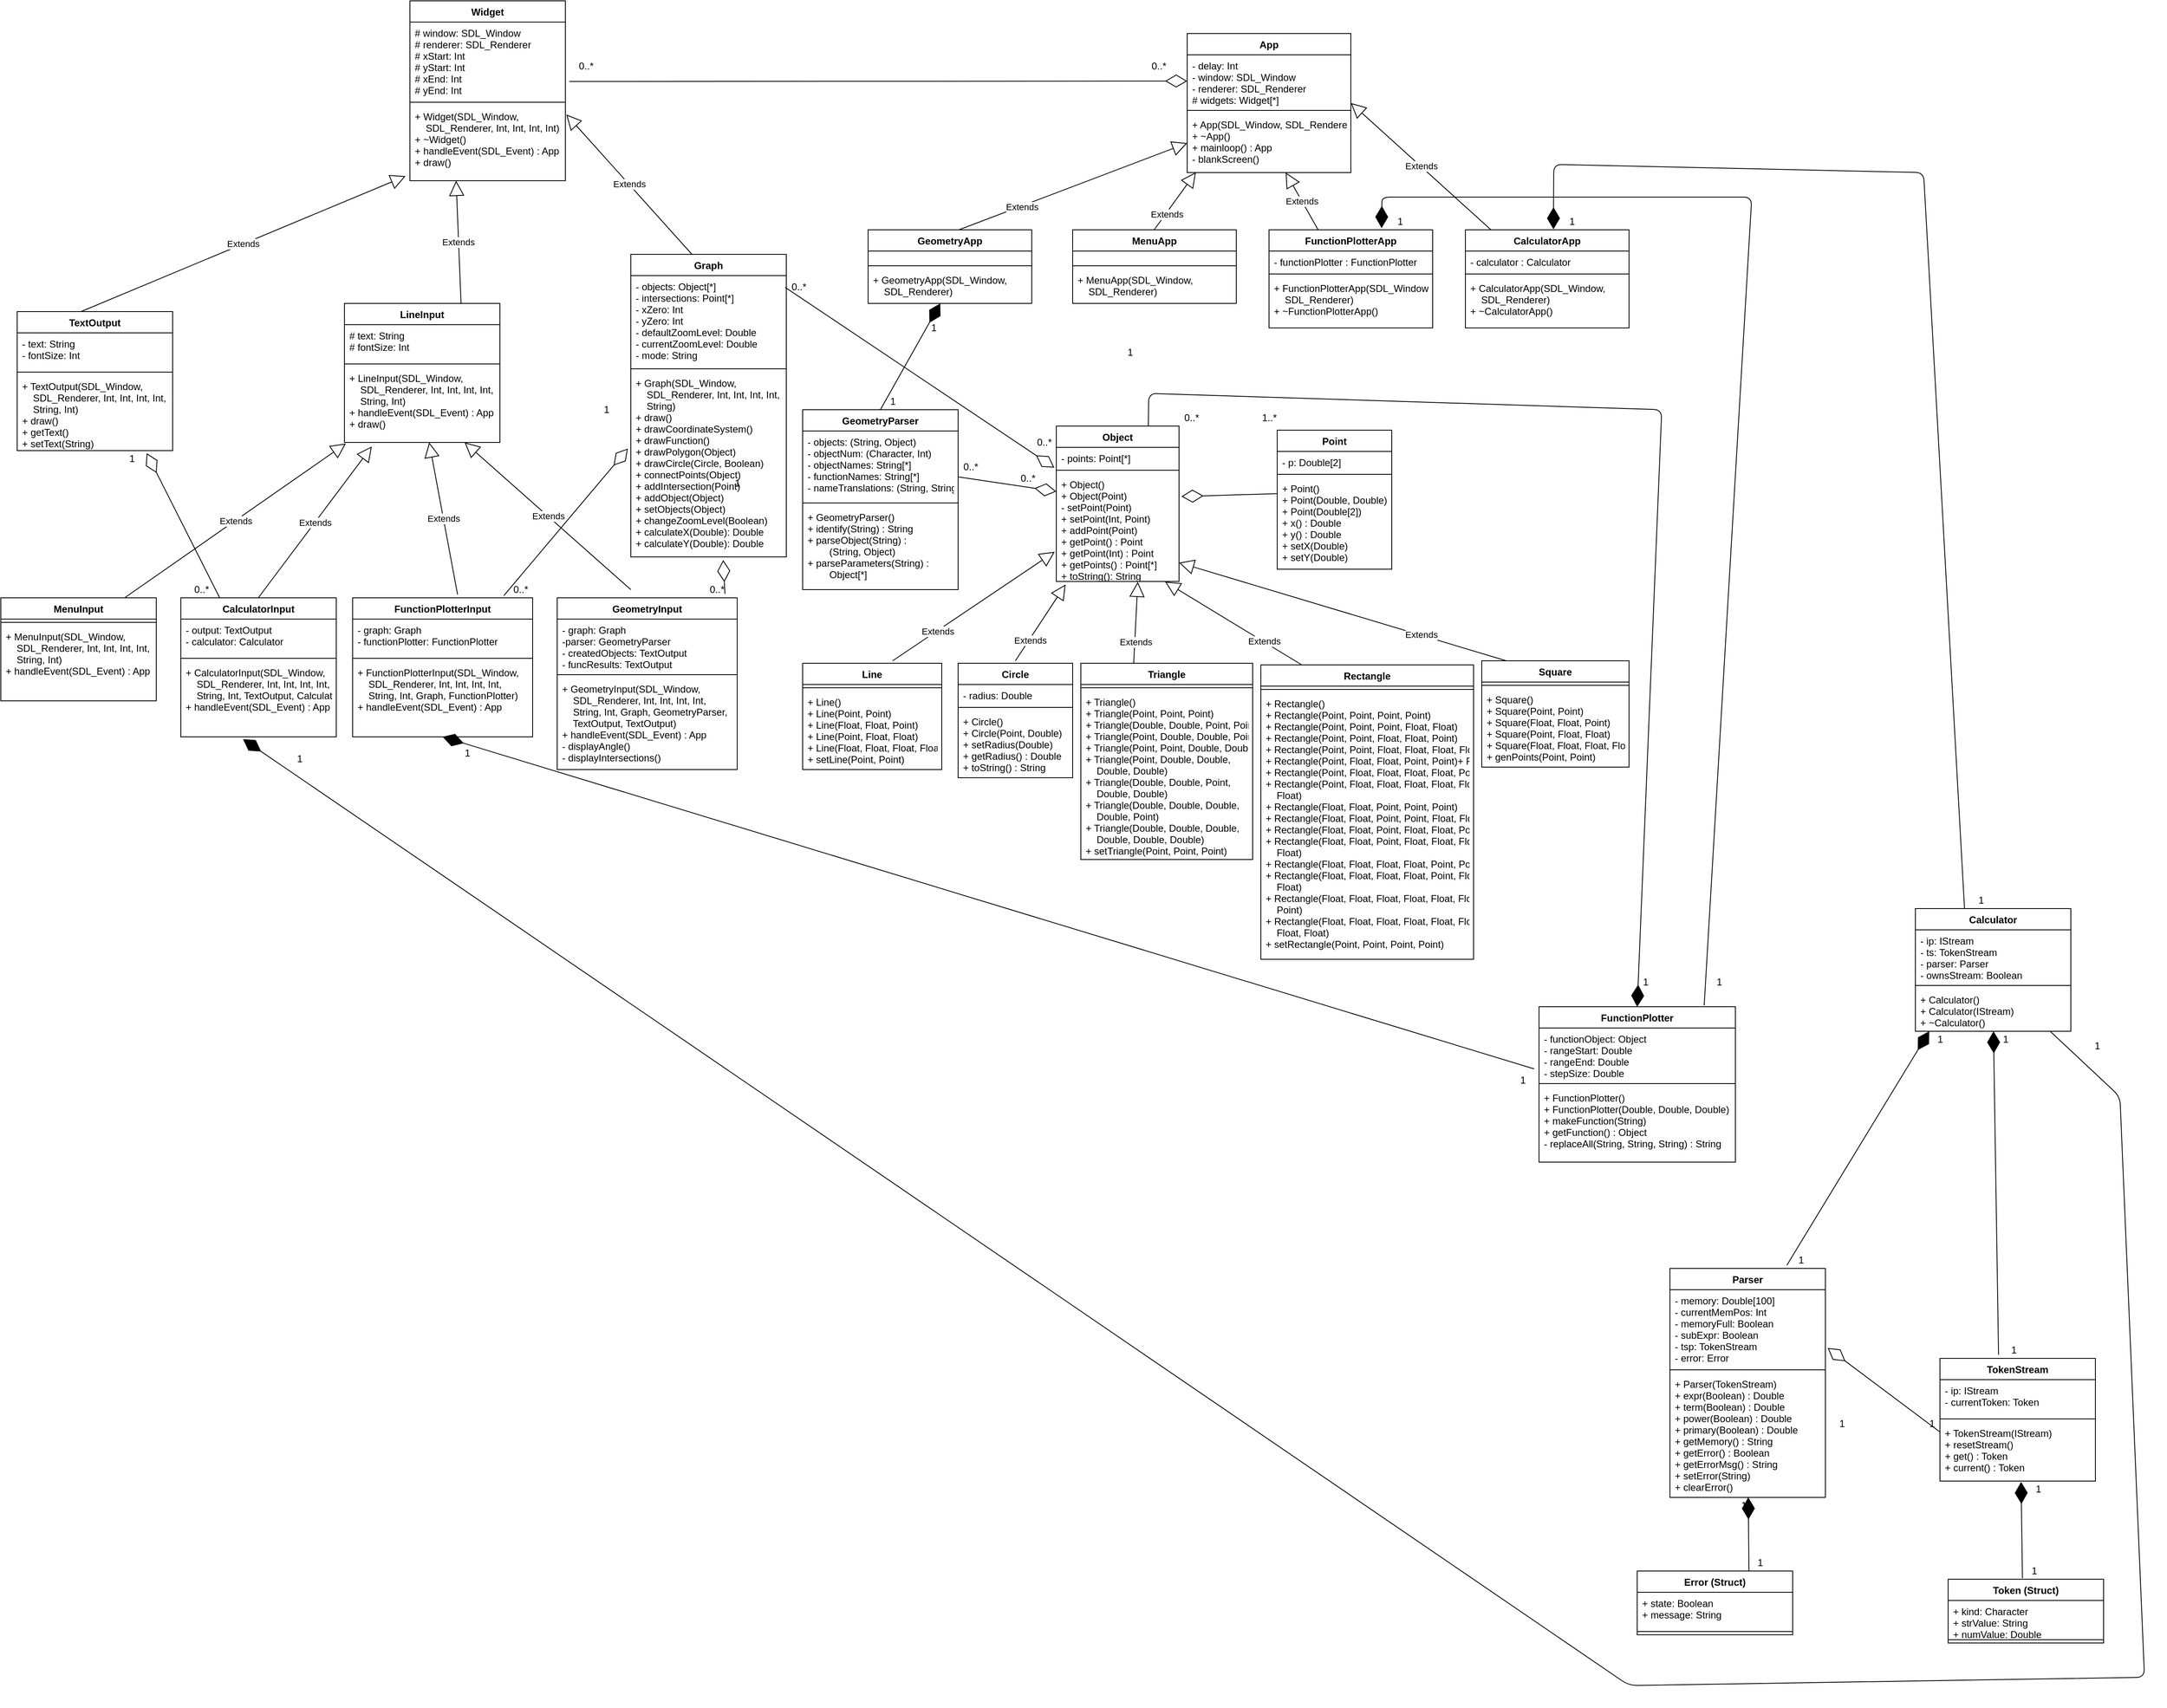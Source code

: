 <mxfile version="13.1.11" type="device"><diagram id="cjgHMGk5F5X0ypW35h3B" name="Page-1"><mxGraphModel dx="981" dy="559" grid="1" gridSize="10" guides="1" tooltips="1" connect="1" arrows="1" fold="1" page="1" pageScale="1" pageWidth="3300" pageHeight="4681" math="0" shadow="0"><root><mxCell id="0"/><mxCell id="1" parent="0"/><mxCell id="LS3rBal5gwGsLzkOTD5N-66" value="Extends" style="endArrow=block;endSize=16;endFill=0;html=1;" parent="1" target="LS3rBal5gwGsLzkOTD5N-12" edge="1"><mxGeometry width="160" relative="1" as="geometry"><mxPoint x="1260" y="1330" as="sourcePoint"/><mxPoint x="1260" y="1150" as="targetPoint"/></mxGeometry></mxCell><mxCell id="LS3rBal5gwGsLzkOTD5N-67" value="Extends" style="endArrow=block;endSize=16;endFill=0;html=1;exitX=0.583;exitY=-0.023;exitDx=0;exitDy=0;exitPerimeter=0;" parent="1" source="LS3rBal5gwGsLzkOTD5N-13" target="LS3rBal5gwGsLzkOTD5N-12" edge="1"><mxGeometry width="160" relative="1" as="geometry"><mxPoint x="1150" y="1330" as="sourcePoint"/><mxPoint x="990" y="1160" as="targetPoint"/></mxGeometry></mxCell><mxCell id="LS3rBal5gwGsLzkOTD5N-68" value="Extends" style="endArrow=block;endSize=16;endFill=0;html=1;exitX=0.583;exitY=-0.023;exitDx=0;exitDy=0;exitPerimeter=0;entryX=0.176;entryY=1.054;entryDx=0;entryDy=0;entryPerimeter=0;" parent="1" target="LS3rBal5gwGsLzkOTD5N-12" edge="1"><mxGeometry width="160" relative="1" as="geometry"><mxPoint x="804.69" y="1340.0" as="sourcePoint"/><mxPoint x="770.004" y="1153.91" as="targetPoint"/></mxGeometry></mxCell><mxCell id="LS3rBal5gwGsLzkOTD5N-69" value="Extends" style="endArrow=block;endSize=16;endFill=0;html=1;exitX=0.583;exitY=-0.023;exitDx=0;exitDy=0;exitPerimeter=0;entryX=0.009;entryY=1.015;entryDx=0;entryDy=0;entryPerimeter=0;" parent="1" target="LS3rBal5gwGsLzkOTD5N-12" edge="1"><mxGeometry width="160" relative="1" as="geometry"><mxPoint x="641.25" y="1340.0" as="sourcePoint"/><mxPoint x="780" y="1154.968" as="targetPoint"/></mxGeometry></mxCell><mxCell id="LS3rBal5gwGsLzkOTD5N-70" value="Extends" style="endArrow=block;endSize=16;endFill=0;html=1;exitX=0.583;exitY=-0.023;exitDx=0;exitDy=0;exitPerimeter=0;entryX=1.006;entryY=0.12;entryDx=0;entryDy=0;entryPerimeter=0;" parent="1" target="LS3rBal5gwGsLzkOTD5N-25" edge="1"><mxGeometry width="160" relative="1" as="geometry"><mxPoint x="1334.69" y="920.0" as="sourcePoint"/><mxPoint x="1300.004" y="733.91" as="targetPoint"/></mxGeometry></mxCell><mxCell id="LS3rBal5gwGsLzkOTD5N-71" value="Extends" style="endArrow=block;endSize=16;endFill=0;html=1;exitX=0.75;exitY=0;exitDx=0;exitDy=0;entryX=1.006;entryY=0.12;entryDx=0;entryDy=0;entryPerimeter=0;" parent="1" source="LS3rBal5gwGsLzkOTD5N-9" edge="1"><mxGeometry width="160" relative="1" as="geometry"><mxPoint x="1200.0" y="1000.96" as="sourcePoint"/><mxPoint x="1046.45" y="830" as="targetPoint"/></mxGeometry></mxCell><mxCell id="LS3rBal5gwGsLzkOTD5N-72" value="Extends" style="endArrow=block;endSize=16;endFill=0;html=1;exitX=0.75;exitY=0;exitDx=0;exitDy=0;entryX=-0.028;entryY=0.939;entryDx=0;entryDy=0;entryPerimeter=0;" parent="1" target="LS3rBal5gwGsLzkOTD5N-25" edge="1"><mxGeometry width="160" relative="1" as="geometry"><mxPoint x="588.02" y="990" as="sourcePoint"/><mxPoint x="581.97" y="840" as="targetPoint"/></mxGeometry></mxCell><mxCell id="LS3rBal5gwGsLzkOTD5N-73" value="Extends" style="endArrow=block;endSize=16;endFill=0;html=1;exitX=0.583;exitY=-0.023;exitDx=0;exitDy=0;exitPerimeter=0;entryX=1;entryY=0.5;entryDx=0;entryDy=0;" parent="1" target="LS3rBal5gwGsLzkOTD5N-34" edge="1"><mxGeometry width="160" relative="1" as="geometry"><mxPoint x="2311.25" y="890.0" as="sourcePoint"/><mxPoint x="2450" y="704.968" as="targetPoint"/></mxGeometry></mxCell><mxCell id="LS3rBal5gwGsLzkOTD5N-74" value="Extends" style="endArrow=block;endSize=16;endFill=0;html=1;" parent="1" target="LS3rBal5gwGsLzkOTD5N-37" edge="1"><mxGeometry width="160" relative="1" as="geometry"><mxPoint x="2100" y="890" as="sourcePoint"/><mxPoint x="2070" y="760" as="targetPoint"/></mxGeometry></mxCell><mxCell id="LS3rBal5gwGsLzkOTD5N-75" value="Extends" style="endArrow=block;endSize=16;endFill=0;html=1;entryX=0.053;entryY=0.995;entryDx=0;entryDy=0;entryPerimeter=0;" parent="1" target="LS3rBal5gwGsLzkOTD5N-37" edge="1"><mxGeometry x="-0.445" y="-1" width="160" relative="1" as="geometry"><mxPoint x="1899.62" y="890" as="sourcePoint"/><mxPoint x="1859.997" y="820" as="targetPoint"/><mxPoint as="offset"/></mxGeometry></mxCell><mxCell id="LS3rBal5gwGsLzkOTD5N-76" value="Extends" style="endArrow=block;endSize=16;endFill=0;html=1;entryX=0;entryY=0.5;entryDx=0;entryDy=0;" parent="1" target="LS3rBal5gwGsLzkOTD5N-37" edge="1"><mxGeometry x="-0.445" y="-1" width="160" relative="1" as="geometry"><mxPoint x="1660" y="890.36" as="sourcePoint"/><mxPoint x="1930" y="780" as="targetPoint"/><mxPoint as="offset"/></mxGeometry></mxCell><mxCell id="LS3rBal5gwGsLzkOTD5N-79" value="&lt;div&gt;0..*&lt;/div&gt;" style="text;html=1;align=center;verticalAlign=middle;resizable=0;points=[];autosize=1;" parent="1" vertex="1"><mxGeometry x="1190" y="680" width="30" height="20" as="geometry"/></mxCell><mxCell id="LS3rBal5gwGsLzkOTD5N-80" value="" style="endArrow=diamondThin;endFill=0;endSize=24;html=1;exitX=1.025;exitY=0.773;exitDx=0;exitDy=0;exitPerimeter=0;" parent="1" source="LS3rBal5gwGsLzkOTD5N-23" target="LS3rBal5gwGsLzkOTD5N-35" edge="1"><mxGeometry width="160" relative="1" as="geometry"><mxPoint x="1430" y="720" as="sourcePoint"/><mxPoint x="1580" y="440" as="targetPoint"/></mxGeometry></mxCell><mxCell id="LS3rBal5gwGsLzkOTD5N-81" value="0..*" style="text;html=1;align=center;verticalAlign=middle;resizable=0;points=[];autosize=1;" parent="1" vertex="1"><mxGeometry x="1890" y="680" width="30" height="20" as="geometry"/></mxCell><mxCell id="LS3rBal5gwGsLzkOTD5N-82" value="" style="endArrow=diamondThin;endFill=0;endSize=24;html=1;exitX=0.84;exitY=-0.016;exitDx=0;exitDy=0;exitPerimeter=0;entryX=-0.019;entryY=0.414;entryDx=0;entryDy=0;entryPerimeter=0;" parent="1" source="LS3rBal5gwGsLzkOTD5N-13" target="LS3rBal5gwGsLzkOTD5N-29" edge="1"><mxGeometry width="160" relative="1" as="geometry"><mxPoint x="860" y="1130" as="sourcePoint"/><mxPoint x="1020" y="1130" as="targetPoint"/></mxGeometry></mxCell><mxCell id="LS3rBal5gwGsLzkOTD5N-83" value="1" style="text;html=1;align=center;verticalAlign=middle;resizable=0;points=[];autosize=1;" parent="1" vertex="1"><mxGeometry x="1220" y="1100" width="20" height="20" as="geometry"/></mxCell><mxCell id="LS3rBal5gwGsLzkOTD5N-84" value="0..*" style="text;html=1;align=center;verticalAlign=middle;resizable=0;points=[];autosize=1;" parent="1" vertex="1"><mxGeometry x="1110" y="1320" width="30" height="20" as="geometry"/></mxCell><mxCell id="LS3rBal5gwGsLzkOTD5N-85" value="" style="endArrow=diamondThin;endFill=0;endSize=24;html=1;exitX=0.932;exitY=-0.023;exitDx=0;exitDy=0;exitPerimeter=0;entryX=0.594;entryY=1.017;entryDx=0;entryDy=0;entryPerimeter=0;" parent="1" source="LS3rBal5gwGsLzkOTD5N-18" target="LS3rBal5gwGsLzkOTD5N-29" edge="1"><mxGeometry width="160" relative="1" as="geometry"><mxPoint x="860" y="1130" as="sourcePoint"/><mxPoint x="1020" y="1130" as="targetPoint"/></mxGeometry></mxCell><mxCell id="LS3rBal5gwGsLzkOTD5N-86" value="1" style="text;html=1;align=center;verticalAlign=middle;resizable=0;points=[];autosize=1;" parent="1" vertex="1"><mxGeometry x="1380" y="1190" width="20" height="20" as="geometry"/></mxCell><mxCell id="LS3rBal5gwGsLzkOTD5N-87" value="0..*" style="text;html=1;align=center;verticalAlign=middle;resizable=0;points=[];autosize=1;" parent="1" vertex="1"><mxGeometry x="1350" y="1320" width="30" height="20" as="geometry"/></mxCell><mxCell id="LS3rBal5gwGsLzkOTD5N-88" value="" style="endArrow=diamondThin;endFill=0;endSize=24;html=1;exitX=0.25;exitY=0;exitDx=0;exitDy=0;entryX=0.833;entryY=1.035;entryDx=0;entryDy=0;entryPerimeter=0;" parent="1" source="LS3rBal5gwGsLzkOTD5N-1" target="LS3rBal5gwGsLzkOTD5N-33" edge="1"><mxGeometry width="160" relative="1" as="geometry"><mxPoint x="860" y="1130" as="sourcePoint"/><mxPoint x="680" y="1180" as="targetPoint"/></mxGeometry></mxCell><mxCell id="LS3rBal5gwGsLzkOTD5N-89" value="1" style="text;html=1;align=center;verticalAlign=middle;resizable=0;points=[];autosize=1;" parent="1" vertex="1"><mxGeometry x="640" y="1160" width="20" height="20" as="geometry"/></mxCell><mxCell id="LS3rBal5gwGsLzkOTD5N-92" value="0..*" style="text;html=1;align=center;verticalAlign=middle;resizable=0;points=[];autosize=1;" parent="1" vertex="1"><mxGeometry x="720" y="1320" width="30" height="20" as="geometry"/></mxCell><mxCell id="LS3rBal5gwGsLzkOTD5N-5" value="MenuInput" style="swimlane;fontStyle=1;align=center;verticalAlign=top;childLayout=stackLayout;horizontal=1;startSize=26;horizontalStack=0;resizeParent=1;resizeParentMax=0;resizeLast=0;collapsible=1;marginBottom=0;" parent="1" vertex="1"><mxGeometry x="490" y="1340" width="190" height="126" as="geometry"/></mxCell><mxCell id="LS3rBal5gwGsLzkOTD5N-7" value="" style="line;strokeWidth=1;fillColor=none;align=left;verticalAlign=middle;spacingTop=-1;spacingLeft=3;spacingRight=3;rotatable=0;labelPosition=right;points=[];portConstraint=eastwest;" parent="LS3rBal5gwGsLzkOTD5N-5" vertex="1"><mxGeometry y="26" width="190" height="8" as="geometry"/></mxCell><mxCell id="LS3rBal5gwGsLzkOTD5N-8" value="+ MenuInput(SDL_Window,&#xA;    SDL_Renderer, Int, Int, Int, Int,&#xA;    String, Int)&#xA;+ handleEvent(SDL_Event) : App &#xA;" style="text;strokeColor=none;fillColor=none;align=left;verticalAlign=top;spacingLeft=4;spacingRight=4;overflow=hidden;rotatable=0;points=[[0,0.5],[1,0.5]];portConstraint=eastwest;" parent="LS3rBal5gwGsLzkOTD5N-5" vertex="1"><mxGeometry y="34" width="190" height="92" as="geometry"/></mxCell><mxCell id="LS3rBal5gwGsLzkOTD5N-1" value="CalculatorInput" style="swimlane;fontStyle=1;align=center;verticalAlign=top;childLayout=stackLayout;horizontal=1;startSize=26;horizontalStack=0;resizeParent=1;resizeParentMax=0;resizeLast=0;collapsible=1;marginBottom=0;" parent="1" vertex="1"><mxGeometry x="710" y="1340" width="190" height="170" as="geometry"/></mxCell><mxCell id="LS3rBal5gwGsLzkOTD5N-2" value="- output: TextOutput&#xA;- calculator: Calculator&#xA;" style="text;strokeColor=none;fillColor=none;align=left;verticalAlign=top;spacingLeft=4;spacingRight=4;overflow=hidden;rotatable=0;points=[[0,0.5],[1,0.5]];portConstraint=eastwest;" parent="LS3rBal5gwGsLzkOTD5N-1" vertex="1"><mxGeometry y="26" width="190" height="44" as="geometry"/></mxCell><mxCell id="LS3rBal5gwGsLzkOTD5N-3" value="" style="line;strokeWidth=1;fillColor=none;align=left;verticalAlign=middle;spacingTop=-1;spacingLeft=3;spacingRight=3;rotatable=0;labelPosition=right;points=[];portConstraint=eastwest;" parent="LS3rBal5gwGsLzkOTD5N-1" vertex="1"><mxGeometry y="70" width="190" height="8" as="geometry"/></mxCell><mxCell id="LS3rBal5gwGsLzkOTD5N-4" value="+ CalculatorInput(SDL_Window,&#xA;    SDL_Renderer, Int, Int, Int, Int,&#xA;    String, Int, TextOutput, Calculator)&#xA;+ handleEvent(SDL_Event) : App &#xA;" style="text;strokeColor=none;fillColor=none;align=left;verticalAlign=top;spacingLeft=4;spacingRight=4;overflow=hidden;rotatable=0;points=[[0,0.5],[1,0.5]];portConstraint=eastwest;" parent="LS3rBal5gwGsLzkOTD5N-1" vertex="1"><mxGeometry y="78" width="190" height="92" as="geometry"/></mxCell><mxCell id="LS3rBal5gwGsLzkOTD5N-13" value="FunctionPlotterInput" style="swimlane;fontStyle=1;align=center;verticalAlign=top;childLayout=stackLayout;horizontal=1;startSize=26;horizontalStack=0;resizeParent=1;resizeParentMax=0;resizeLast=0;collapsible=1;marginBottom=0;" parent="1" vertex="1"><mxGeometry x="920" y="1340" width="220" height="170" as="geometry"/></mxCell><mxCell id="LS3rBal5gwGsLzkOTD5N-14" value="- graph: Graph&#xA;- functionPlotter: FunctionPlotter&#xA;" style="text;strokeColor=none;fillColor=none;align=left;verticalAlign=top;spacingLeft=4;spacingRight=4;overflow=hidden;rotatable=0;points=[[0,0.5],[1,0.5]];portConstraint=eastwest;" parent="LS3rBal5gwGsLzkOTD5N-13" vertex="1"><mxGeometry y="26" width="220" height="44" as="geometry"/></mxCell><mxCell id="LS3rBal5gwGsLzkOTD5N-15" value="" style="line;strokeWidth=1;fillColor=none;align=left;verticalAlign=middle;spacingTop=-1;spacingLeft=3;spacingRight=3;rotatable=0;labelPosition=right;points=[];portConstraint=eastwest;" parent="LS3rBal5gwGsLzkOTD5N-13" vertex="1"><mxGeometry y="70" width="220" height="8" as="geometry"/></mxCell><mxCell id="LS3rBal5gwGsLzkOTD5N-16" value="+ FunctionPlotterInput(SDL_Window,&#xA;    SDL_Renderer, Int, Int, Int, Int,&#xA;    String, Int, Graph, FunctionPlotter)&#xA;+ handleEvent(SDL_Event) : App &#xA;" style="text;strokeColor=none;fillColor=none;align=left;verticalAlign=top;spacingLeft=4;spacingRight=4;overflow=hidden;rotatable=0;points=[[0,0.5],[1,0.5]];portConstraint=eastwest;" parent="LS3rBal5gwGsLzkOTD5N-13" vertex="1"><mxGeometry y="78" width="220" height="92" as="geometry"/></mxCell><mxCell id="LS3rBal5gwGsLzkOTD5N-18" value="GeometryInput" style="swimlane;fontStyle=1;align=center;verticalAlign=top;childLayout=stackLayout;horizontal=1;startSize=26;horizontalStack=0;resizeParent=1;resizeParentMax=0;resizeLast=0;collapsible=1;marginBottom=0;" parent="1" vertex="1"><mxGeometry x="1170" y="1340" width="220" height="210" as="geometry"/></mxCell><mxCell id="LS3rBal5gwGsLzkOTD5N-19" value="- graph: Graph&#xA;-parser: GeometryParser&#xA;- createdObjects: TextOutput&#xA;- funcResults: TextOutput&#xA;&#xA;&#xA;" style="text;strokeColor=none;fillColor=none;align=left;verticalAlign=top;spacingLeft=4;spacingRight=4;overflow=hidden;rotatable=0;points=[[0,0.5],[1,0.5]];portConstraint=eastwest;" parent="LS3rBal5gwGsLzkOTD5N-18" vertex="1"><mxGeometry y="26" width="220" height="64" as="geometry"/></mxCell><mxCell id="LS3rBal5gwGsLzkOTD5N-20" value="" style="line;strokeWidth=1;fillColor=none;align=left;verticalAlign=middle;spacingTop=-1;spacingLeft=3;spacingRight=3;rotatable=0;labelPosition=right;points=[];portConstraint=eastwest;" parent="LS3rBal5gwGsLzkOTD5N-18" vertex="1"><mxGeometry y="90" width="220" height="8" as="geometry"/></mxCell><mxCell id="LS3rBal5gwGsLzkOTD5N-21" value="+ GeometryInput(SDL_Window,&#xA;    SDL_Renderer, Int, Int, Int, Int,&#xA;    String, Int, Graph, GeometryParser,&#xA;    TextOutput, TextOutput)&#xA;+ handleEvent(SDL_Event) : App &#xA;- displayAngle()&#xA;- displayIntersections()&#xA;&#xA;" style="text;strokeColor=none;fillColor=none;align=left;verticalAlign=top;spacingLeft=4;spacingRight=4;overflow=hidden;rotatable=0;points=[[0,0.5],[1,0.5]];portConstraint=eastwest;" parent="LS3rBal5gwGsLzkOTD5N-18" vertex="1"><mxGeometry y="98" width="220" height="112" as="geometry"/></mxCell><mxCell id="LS3rBal5gwGsLzkOTD5N-22" value="Widget" style="swimlane;fontStyle=1;align=center;verticalAlign=top;childLayout=stackLayout;horizontal=1;startSize=26;horizontalStack=0;resizeParent=1;resizeParentMax=0;resizeLast=0;collapsible=1;marginBottom=0;" parent="1" vertex="1"><mxGeometry x="990" y="610" width="190" height="220" as="geometry"/></mxCell><mxCell id="LS3rBal5gwGsLzkOTD5N-23" value="# window: SDL_Window&#xA;# renderer: SDL_Renderer&#xA;# xStart: Int&#xA;# yStart: Int&#xA;# xEnd: Int&#xA;# yEnd: Int&#xA;&#xA;" style="text;strokeColor=none;fillColor=none;align=left;verticalAlign=top;spacingLeft=4;spacingRight=4;overflow=hidden;rotatable=0;points=[[0,0.5],[1,0.5]];portConstraint=eastwest;" parent="LS3rBal5gwGsLzkOTD5N-22" vertex="1"><mxGeometry y="26" width="190" height="94" as="geometry"/></mxCell><mxCell id="LS3rBal5gwGsLzkOTD5N-24" value="" style="line;strokeWidth=1;fillColor=none;align=left;verticalAlign=middle;spacingTop=-1;spacingLeft=3;spacingRight=3;rotatable=0;labelPosition=right;points=[];portConstraint=eastwest;" parent="LS3rBal5gwGsLzkOTD5N-22" vertex="1"><mxGeometry y="120" width="190" height="8" as="geometry"/></mxCell><mxCell id="LS3rBal5gwGsLzkOTD5N-25" value="+ Widget(SDL_Window,&#xA;    SDL_Renderer, Int, Int, Int, Int)&#xA;+ ~Widget()&#xA;+ handleEvent(SDL_Event) : App&#xA;+ draw()&#xA; &#xA;" style="text;strokeColor=none;fillColor=none;align=left;verticalAlign=top;spacingLeft=4;spacingRight=4;overflow=hidden;rotatable=0;points=[[0,0.5],[1,0.5]];portConstraint=eastwest;" parent="LS3rBal5gwGsLzkOTD5N-22" vertex="1"><mxGeometry y="128" width="190" height="92" as="geometry"/></mxCell><mxCell id="LS3rBal5gwGsLzkOTD5N-9" value="LineInput" style="swimlane;fontStyle=1;align=center;verticalAlign=top;childLayout=stackLayout;horizontal=1;startSize=26;horizontalStack=0;resizeParent=1;resizeParentMax=0;resizeLast=0;collapsible=1;marginBottom=0;" parent="1" vertex="1"><mxGeometry x="910" y="980" width="190" height="170" as="geometry"/></mxCell><mxCell id="LS3rBal5gwGsLzkOTD5N-10" value="# text: String&#xA;# fontSize: Int&#xA;" style="text;strokeColor=none;fillColor=none;align=left;verticalAlign=top;spacingLeft=4;spacingRight=4;overflow=hidden;rotatable=0;points=[[0,0.5],[1,0.5]];portConstraint=eastwest;" parent="LS3rBal5gwGsLzkOTD5N-9" vertex="1"><mxGeometry y="26" width="190" height="44" as="geometry"/></mxCell><mxCell id="LS3rBal5gwGsLzkOTD5N-11" value="" style="line;strokeWidth=1;fillColor=none;align=left;verticalAlign=middle;spacingTop=-1;spacingLeft=3;spacingRight=3;rotatable=0;labelPosition=right;points=[];portConstraint=eastwest;" parent="LS3rBal5gwGsLzkOTD5N-9" vertex="1"><mxGeometry y="70" width="190" height="8" as="geometry"/></mxCell><mxCell id="LS3rBal5gwGsLzkOTD5N-12" value="+ LineInput(SDL_Window,&#xA;    SDL_Renderer, Int, Int, Int, Int,&#xA;    String, Int)&#xA;+ handleEvent(SDL_Event) : App&#xA;+ draw()&#xA; &#xA;" style="text;strokeColor=none;fillColor=none;align=left;verticalAlign=top;spacingLeft=4;spacingRight=4;overflow=hidden;rotatable=0;points=[[0,0.5],[1,0.5]];portConstraint=eastwest;" parent="LS3rBal5gwGsLzkOTD5N-9" vertex="1"><mxGeometry y="78" width="190" height="92" as="geometry"/></mxCell><mxCell id="LS3rBal5gwGsLzkOTD5N-26" value="Graph" style="swimlane;fontStyle=1;align=center;verticalAlign=top;childLayout=stackLayout;horizontal=1;startSize=26;horizontalStack=0;resizeParent=1;resizeParentMax=0;resizeLast=0;collapsible=1;marginBottom=0;" parent="1" vertex="1"><mxGeometry x="1260" y="920" width="190" height="370" as="geometry"/></mxCell><mxCell id="LS3rBal5gwGsLzkOTD5N-27" value="- objects: Object[*]&#xA;- intersections: Point[*]&#xA;- xZero: Int&#xA;- yZero: Int&#xA;- defaultZoomLevel: Double&#xA;- currentZoomLevel: Double&#xA;- mode: String&#xA;&#xA;&#xA;" style="text;strokeColor=none;fillColor=none;align=left;verticalAlign=top;spacingLeft=4;spacingRight=4;overflow=hidden;rotatable=0;points=[[0,0.5],[1,0.5]];portConstraint=eastwest;" parent="LS3rBal5gwGsLzkOTD5N-26" vertex="1"><mxGeometry y="26" width="190" height="110" as="geometry"/></mxCell><mxCell id="LS3rBal5gwGsLzkOTD5N-28" value="" style="line;strokeWidth=1;fillColor=none;align=left;verticalAlign=middle;spacingTop=-1;spacingLeft=3;spacingRight=3;rotatable=0;labelPosition=right;points=[];portConstraint=eastwest;" parent="LS3rBal5gwGsLzkOTD5N-26" vertex="1"><mxGeometry y="136" width="190" height="8" as="geometry"/></mxCell><mxCell id="LS3rBal5gwGsLzkOTD5N-29" value="+ Graph(SDL_Window,&#xA;    SDL_Renderer, Int, Int, Int, Int,&#xA;    String)&#xA;+ draw()&#xA;+ drawCoordinateSystem()&#xA;+ drawFunction()&#xA;+ drawPolygon(Object)&#xA;+ drawCircle(Circle, Boolean)&#xA;+ connectPoints(Object)&#xA;+ addIntersection(Point)&#xA;+ addObject(Object)&#xA;+ setObjects(Object)&#xA;+ changeZoomLevel(Boolean)&#xA;+ calculateX(Double): Double&#xA;+ calculateY(Double): Double&#xA; &#xA;" style="text;strokeColor=none;fillColor=none;align=left;verticalAlign=top;spacingLeft=4;spacingRight=4;overflow=hidden;rotatable=0;points=[[0,0.5],[1,0.5]];portConstraint=eastwest;" parent="LS3rBal5gwGsLzkOTD5N-26" vertex="1"><mxGeometry y="144" width="190" height="226" as="geometry"/></mxCell><mxCell id="LS3rBal5gwGsLzkOTD5N-30" value="TextOutput" style="swimlane;fontStyle=1;align=center;verticalAlign=top;childLayout=stackLayout;horizontal=1;startSize=26;horizontalStack=0;resizeParent=1;resizeParentMax=0;resizeLast=0;collapsible=1;marginBottom=0;" parent="1" vertex="1"><mxGeometry x="510" y="990" width="190" height="170" as="geometry"/></mxCell><mxCell id="LS3rBal5gwGsLzkOTD5N-31" value="- text: String&#xA;- fontSize: Int&#xA;" style="text;strokeColor=none;fillColor=none;align=left;verticalAlign=top;spacingLeft=4;spacingRight=4;overflow=hidden;rotatable=0;points=[[0,0.5],[1,0.5]];portConstraint=eastwest;" parent="LS3rBal5gwGsLzkOTD5N-30" vertex="1"><mxGeometry y="26" width="190" height="44" as="geometry"/></mxCell><mxCell id="LS3rBal5gwGsLzkOTD5N-32" value="" style="line;strokeWidth=1;fillColor=none;align=left;verticalAlign=middle;spacingTop=-1;spacingLeft=3;spacingRight=3;rotatable=0;labelPosition=right;points=[];portConstraint=eastwest;" parent="LS3rBal5gwGsLzkOTD5N-30" vertex="1"><mxGeometry y="70" width="190" height="8" as="geometry"/></mxCell><mxCell id="LS3rBal5gwGsLzkOTD5N-33" value="+ TextOutput(SDL_Window,&#xA;    SDL_Renderer, Int, Int, Int, Int,&#xA;    String, Int)&#xA;+ draw()&#xA;+ getText()&#xA;+ setText(String)&#xA; &#xA;" style="text;strokeColor=none;fillColor=none;align=left;verticalAlign=top;spacingLeft=4;spacingRight=4;overflow=hidden;rotatable=0;points=[[0,0.5],[1,0.5]];portConstraint=eastwest;" parent="LS3rBal5gwGsLzkOTD5N-30" vertex="1"><mxGeometry y="78" width="190" height="92" as="geometry"/></mxCell><mxCell id="LS3rBal5gwGsLzkOTD5N-42" value="MenuApp" style="swimlane;fontStyle=1;align=center;verticalAlign=top;childLayout=stackLayout;horizontal=1;startSize=26;horizontalStack=0;resizeParent=1;resizeParentMax=0;resizeLast=0;collapsible=1;marginBottom=0;" parent="1" vertex="1"><mxGeometry x="1800" y="890" width="200" height="90" as="geometry"/></mxCell><mxCell id="LS3rBal5gwGsLzkOTD5N-43" value="&#xA;&#xA;" style="text;strokeColor=none;fillColor=none;align=left;verticalAlign=top;spacingLeft=4;spacingRight=4;overflow=hidden;rotatable=0;points=[[0,0.5],[1,0.5]];portConstraint=eastwest;" parent="LS3rBal5gwGsLzkOTD5N-42" vertex="1"><mxGeometry y="26" width="200" height="14" as="geometry"/></mxCell><mxCell id="LS3rBal5gwGsLzkOTD5N-44" value="" style="line;strokeWidth=1;fillColor=none;align=left;verticalAlign=middle;spacingTop=-1;spacingLeft=3;spacingRight=3;rotatable=0;labelPosition=right;points=[];portConstraint=eastwest;" parent="LS3rBal5gwGsLzkOTD5N-42" vertex="1"><mxGeometry y="40" width="200" height="8" as="geometry"/></mxCell><mxCell id="LS3rBal5gwGsLzkOTD5N-45" value="+ MenuApp(SDL_Window, &#xA;    SDL_Renderer) &#xA;" style="text;strokeColor=none;fillColor=none;align=left;verticalAlign=top;spacingLeft=4;spacingRight=4;overflow=hidden;rotatable=0;points=[[0,0.5],[1,0.5]];portConstraint=eastwest;" parent="LS3rBal5gwGsLzkOTD5N-42" vertex="1"><mxGeometry y="48" width="200" height="42" as="geometry"/></mxCell><mxCell id="LS3rBal5gwGsLzkOTD5N-46" value="FunctionPlotterApp" style="swimlane;fontStyle=1;align=center;verticalAlign=top;childLayout=stackLayout;horizontal=1;startSize=26;horizontalStack=0;resizeParent=1;resizeParentMax=0;resizeLast=0;collapsible=1;marginBottom=0;" parent="1" vertex="1"><mxGeometry x="2040" y="890" width="200" height="120" as="geometry"/></mxCell><mxCell id="LS3rBal5gwGsLzkOTD5N-47" value="- functionPlotter : FunctionPlotter" style="text;strokeColor=none;fillColor=none;align=left;verticalAlign=top;spacingLeft=4;spacingRight=4;overflow=hidden;rotatable=0;points=[[0,0.5],[1,0.5]];portConstraint=eastwest;" parent="LS3rBal5gwGsLzkOTD5N-46" vertex="1"><mxGeometry y="26" width="200" height="24" as="geometry"/></mxCell><mxCell id="LS3rBal5gwGsLzkOTD5N-48" value="" style="line;strokeWidth=1;fillColor=none;align=left;verticalAlign=middle;spacingTop=-1;spacingLeft=3;spacingRight=3;rotatable=0;labelPosition=right;points=[];portConstraint=eastwest;" parent="LS3rBal5gwGsLzkOTD5N-46" vertex="1"><mxGeometry y="50" width="200" height="8" as="geometry"/></mxCell><mxCell id="LS3rBal5gwGsLzkOTD5N-49" value="+ FunctionPlotterApp(SDL_Window, &#xA;    SDL_Renderer) &#xA;+ ~FunctionPlotterApp()&#xA;&#xA;" style="text;strokeColor=none;fillColor=none;align=left;verticalAlign=top;spacingLeft=4;spacingRight=4;overflow=hidden;rotatable=0;points=[[0,0.5],[1,0.5]];portConstraint=eastwest;" parent="LS3rBal5gwGsLzkOTD5N-46" vertex="1"><mxGeometry y="58" width="200" height="62" as="geometry"/></mxCell><mxCell id="LS3rBal5gwGsLzkOTD5N-50" value="CalculatorApp" style="swimlane;fontStyle=1;align=center;verticalAlign=top;childLayout=stackLayout;horizontal=1;startSize=26;horizontalStack=0;resizeParent=1;resizeParentMax=0;resizeLast=0;collapsible=1;marginBottom=0;" parent="1" vertex="1"><mxGeometry x="2280" y="890" width="200" height="120" as="geometry"/></mxCell><mxCell id="LS3rBal5gwGsLzkOTD5N-51" value="- calculator : Calculator" style="text;strokeColor=none;fillColor=none;align=left;verticalAlign=top;spacingLeft=4;spacingRight=4;overflow=hidden;rotatable=0;points=[[0,0.5],[1,0.5]];portConstraint=eastwest;" parent="LS3rBal5gwGsLzkOTD5N-50" vertex="1"><mxGeometry y="26" width="200" height="24" as="geometry"/></mxCell><mxCell id="LS3rBal5gwGsLzkOTD5N-52" value="" style="line;strokeWidth=1;fillColor=none;align=left;verticalAlign=middle;spacingTop=-1;spacingLeft=3;spacingRight=3;rotatable=0;labelPosition=right;points=[];portConstraint=eastwest;" parent="LS3rBal5gwGsLzkOTD5N-50" vertex="1"><mxGeometry y="50" width="200" height="8" as="geometry"/></mxCell><mxCell id="LS3rBal5gwGsLzkOTD5N-53" value="+ CalculatorApp(SDL_Window, &#xA;    SDL_Renderer) &#xA;+ ~CalculatorApp()&#xA;&#xA;" style="text;strokeColor=none;fillColor=none;align=left;verticalAlign=top;spacingLeft=4;spacingRight=4;overflow=hidden;rotatable=0;points=[[0,0.5],[1,0.5]];portConstraint=eastwest;" parent="LS3rBal5gwGsLzkOTD5N-50" vertex="1"><mxGeometry y="58" width="200" height="62" as="geometry"/></mxCell><mxCell id="LS3rBal5gwGsLzkOTD5N-34" value="App" style="swimlane;fontStyle=1;align=center;verticalAlign=top;childLayout=stackLayout;horizontal=1;startSize=26;horizontalStack=0;resizeParent=1;resizeParentMax=0;resizeLast=0;collapsible=1;marginBottom=0;" parent="1" vertex="1"><mxGeometry x="1940" y="650" width="200" height="170" as="geometry"/></mxCell><mxCell id="LS3rBal5gwGsLzkOTD5N-35" value="- delay: Int&#xA;- window: SDL_Window&#xA;- renderer: SDL_Renderer&#xA;# widgets: Widget[*]&#xA;&#xA;" style="text;strokeColor=none;fillColor=none;align=left;verticalAlign=top;spacingLeft=4;spacingRight=4;overflow=hidden;rotatable=0;points=[[0,0.5],[1,0.5]];portConstraint=eastwest;" parent="LS3rBal5gwGsLzkOTD5N-34" vertex="1"><mxGeometry y="26" width="200" height="64" as="geometry"/></mxCell><mxCell id="LS3rBal5gwGsLzkOTD5N-36" value="" style="line;strokeWidth=1;fillColor=none;align=left;verticalAlign=middle;spacingTop=-1;spacingLeft=3;spacingRight=3;rotatable=0;labelPosition=right;points=[];portConstraint=eastwest;" parent="LS3rBal5gwGsLzkOTD5N-34" vertex="1"><mxGeometry y="90" width="200" height="8" as="geometry"/></mxCell><mxCell id="LS3rBal5gwGsLzkOTD5N-37" value="+ App(SDL_Window, SDL_Renderer)&#xA;+ ~App()&#xA;+ mainloop() : App&#xA;- blankScreen()&#xA; &#xA;" style="text;strokeColor=none;fillColor=none;align=left;verticalAlign=top;spacingLeft=4;spacingRight=4;overflow=hidden;rotatable=0;points=[[0,0.5],[1,0.5]];portConstraint=eastwest;" parent="LS3rBal5gwGsLzkOTD5N-34" vertex="1"><mxGeometry y="98" width="200" height="72" as="geometry"/></mxCell><mxCell id="LS3rBal5gwGsLzkOTD5N-38" value="GeometryApp" style="swimlane;fontStyle=1;align=center;verticalAlign=top;childLayout=stackLayout;horizontal=1;startSize=26;horizontalStack=0;resizeParent=1;resizeParentMax=0;resizeLast=0;collapsible=1;marginBottom=0;" parent="1" vertex="1"><mxGeometry x="1550" y="890" width="200" height="90" as="geometry"/></mxCell><mxCell id="LS3rBal5gwGsLzkOTD5N-39" value="&#xA;&#xA;" style="text;strokeColor=none;fillColor=none;align=left;verticalAlign=top;spacingLeft=4;spacingRight=4;overflow=hidden;rotatable=0;points=[[0,0.5],[1,0.5]];portConstraint=eastwest;" parent="LS3rBal5gwGsLzkOTD5N-38" vertex="1"><mxGeometry y="26" width="200" height="14" as="geometry"/></mxCell><mxCell id="LS3rBal5gwGsLzkOTD5N-40" value="" style="line;strokeWidth=1;fillColor=none;align=left;verticalAlign=middle;spacingTop=-1;spacingLeft=3;spacingRight=3;rotatable=0;labelPosition=right;points=[];portConstraint=eastwest;" parent="LS3rBal5gwGsLzkOTD5N-38" vertex="1"><mxGeometry y="40" width="200" height="8" as="geometry"/></mxCell><mxCell id="LS3rBal5gwGsLzkOTD5N-41" value="+ GeometryApp(SDL_Window, &#xA;    SDL_Renderer) &#xA;" style="text;strokeColor=none;fillColor=none;align=left;verticalAlign=top;spacingLeft=4;spacingRight=4;overflow=hidden;rotatable=0;points=[[0,0.5],[1,0.5]];portConstraint=eastwest;" parent="LS3rBal5gwGsLzkOTD5N-38" vertex="1"><mxGeometry y="48" width="200" height="42" as="geometry"/></mxCell><mxCell id="LS3rBal5gwGsLzkOTD5N-128" value="Extends" style="endArrow=block;endSize=16;endFill=0;html=1;entryX=-0.013;entryY=0.725;entryDx=0;entryDy=0;entryPerimeter=0;" parent="1" target="LS3rBal5gwGsLzkOTD5N-98" edge="1"><mxGeometry x="-0.445" y="-1" width="160" relative="1" as="geometry"><mxPoint x="1580" y="1417" as="sourcePoint"/><mxPoint x="1630.98" y="1346.64" as="targetPoint"/><mxPoint as="offset"/></mxGeometry></mxCell><mxCell id="LS3rBal5gwGsLzkOTD5N-129" value="Extends" style="endArrow=block;endSize=16;endFill=0;html=1;entryX=0.076;entryY=1.028;entryDx=0;entryDy=0;entryPerimeter=0;" parent="1" target="LS3rBal5gwGsLzkOTD5N-98" edge="1"><mxGeometry x="-0.445" y="-1" width="160" relative="1" as="geometry"><mxPoint x="1730" y="1417" as="sourcePoint"/><mxPoint x="1780.98" y="1346.64" as="targetPoint"/><mxPoint as="offset"/></mxGeometry></mxCell><mxCell id="LS3rBal5gwGsLzkOTD5N-130" value="Extends" style="endArrow=block;endSize=16;endFill=0;html=1;entryX=0.664;entryY=1.003;entryDx=0;entryDy=0;entryPerimeter=0;" parent="1" target="LS3rBal5gwGsLzkOTD5N-98" edge="1"><mxGeometry x="-0.445" y="-1" width="160" relative="1" as="geometry"><mxPoint x="1874.51" y="1422" as="sourcePoint"/><mxPoint x="1925.49" y="1351.64" as="targetPoint"/><mxPoint as="offset"/></mxGeometry></mxCell><mxCell id="LS3rBal5gwGsLzkOTD5N-131" value="Extends" style="endArrow=block;endSize=16;endFill=0;html=1;entryX=0.887;entryY=1.003;entryDx=0;entryDy=0;entryPerimeter=0;" parent="1" target="LS3rBal5gwGsLzkOTD5N-98" edge="1"><mxGeometry x="-0.445" y="-1" width="160" relative="1" as="geometry"><mxPoint x="2080" y="1422" as="sourcePoint"/><mxPoint x="2130.98" y="1351.64" as="targetPoint"/><mxPoint as="offset"/></mxGeometry></mxCell><mxCell id="LS3rBal5gwGsLzkOTD5N-132" value="Extends" style="endArrow=block;endSize=16;endFill=0;html=1;" parent="1" edge="1"><mxGeometry x="-0.445" y="-1" width="160" relative="1" as="geometry"><mxPoint x="2340" y="1420" as="sourcePoint"/><mxPoint x="1930" y="1297" as="targetPoint"/><mxPoint as="offset"/></mxGeometry></mxCell><mxCell id="LS3rBal5gwGsLzkOTD5N-133" value="" style="endArrow=diamondThin;endFill=0;endSize=24;html=1;exitX=-0.004;exitY=0.175;exitDx=0;exitDy=0;exitPerimeter=0;entryX=1.02;entryY=0.213;entryDx=0;entryDy=0;entryPerimeter=0;" parent="1" source="LS3rBal5gwGsLzkOTD5N-103" target="LS3rBal5gwGsLzkOTD5N-98" edge="1"><mxGeometry width="160" relative="1" as="geometry"><mxPoint x="2010" y="1110" as="sourcePoint"/><mxPoint x="2170" y="1110" as="targetPoint"/></mxGeometry></mxCell><mxCell id="LS3rBal5gwGsLzkOTD5N-134" value="0..*" style="text;html=1;align=center;verticalAlign=middle;resizable=0;points=[];autosize=1;" parent="1" vertex="1"><mxGeometry x="1930" y="1110" width="30" height="20" as="geometry"/></mxCell><mxCell id="LS3rBal5gwGsLzkOTD5N-135" value="1..*" style="text;html=1;align=center;verticalAlign=middle;resizable=0;points=[];autosize=1;" parent="1" vertex="1"><mxGeometry x="2025" y="1110" width="30" height="20" as="geometry"/></mxCell><mxCell id="LS3rBal5gwGsLzkOTD5N-137" value="" style="endArrow=diamondThin;endFill=0;endSize=24;html=1;exitX=-0.043;exitY=0.521;exitDx=0;exitDy=0;exitPerimeter=0;entryX=-0.016;entryY=1.034;entryDx=0;entryDy=0;entryPerimeter=0;" parent="1" source="LS3rBal5gwGsLzkOTD5N-139" target="LS3rBal5gwGsLzkOTD5N-96" edge="1"><mxGeometry width="160" relative="1" as="geometry"><mxPoint x="1696.44" y="1073.24" as="sourcePoint"/><mxPoint x="1580.0" y="1076.756" as="targetPoint"/></mxGeometry></mxCell><mxCell id="LS3rBal5gwGsLzkOTD5N-138" value="0..*" style="text;html=1;align=center;verticalAlign=middle;resizable=0;points=[];autosize=1;" parent="1" vertex="1"><mxGeometry x="1750" y="1140" width="30" height="20" as="geometry"/></mxCell><mxCell id="LS3rBal5gwGsLzkOTD5N-139" value="0..*" style="text;html=1;align=center;verticalAlign=middle;resizable=0;points=[];autosize=1;" parent="1" vertex="1"><mxGeometry x="1450" y="950" width="30" height="20" as="geometry"/></mxCell><mxCell id="8TyVSfEkSdQJoRLTHW7Z-1" value="GeometryParser" style="swimlane;fontStyle=1;align=center;verticalAlign=top;childLayout=stackLayout;horizontal=1;startSize=26;horizontalStack=0;resizeParent=1;resizeParentMax=0;resizeLast=0;collapsible=1;marginBottom=0;" parent="1" vertex="1"><mxGeometry x="1470" y="1110" width="190" height="220" as="geometry"/></mxCell><mxCell id="8TyVSfEkSdQJoRLTHW7Z-2" value="- objects: (String, Object)&#xA;- objectNum: (Character, Int)&#xA;- objectNames: String[*]&#xA;- functionNames: String[*]&#xA;- nameTranslations: (String, String)&#xA;&#xA;&#xA;" style="text;strokeColor=none;fillColor=none;align=left;verticalAlign=top;spacingLeft=4;spacingRight=4;overflow=hidden;rotatable=0;points=[[0,0.5],[1,0.5]];portConstraint=eastwest;" parent="8TyVSfEkSdQJoRLTHW7Z-1" vertex="1"><mxGeometry y="26" width="190" height="84" as="geometry"/></mxCell><mxCell id="8TyVSfEkSdQJoRLTHW7Z-3" value="" style="line;strokeWidth=1;fillColor=none;align=left;verticalAlign=middle;spacingTop=-1;spacingLeft=3;spacingRight=3;rotatable=0;labelPosition=right;points=[];portConstraint=eastwest;" parent="8TyVSfEkSdQJoRLTHW7Z-1" vertex="1"><mxGeometry y="110" width="190" height="8" as="geometry"/></mxCell><mxCell id="8TyVSfEkSdQJoRLTHW7Z-4" value="+ GeometryParser()&#xA;+ identify(String) : String&#xA;+ parseObject(String) : &#xA;        (String, Object)&#xA;+ parseParameters(String) :&#xA;        Object[*]&#xA;&#xA; &#xA;" style="text;strokeColor=none;fillColor=none;align=left;verticalAlign=top;spacingLeft=4;spacingRight=4;overflow=hidden;rotatable=0;points=[[0,0.5],[1,0.5]];portConstraint=eastwest;" parent="8TyVSfEkSdQJoRLTHW7Z-1" vertex="1"><mxGeometry y="118" width="190" height="102" as="geometry"/></mxCell><mxCell id="LS3rBal5gwGsLzkOTD5N-144" value="Calculator" style="swimlane;fontStyle=1;align=center;verticalAlign=top;childLayout=stackLayout;horizontal=1;startSize=26;horizontalStack=0;resizeParent=1;resizeParentMax=0;resizeLast=0;collapsible=1;marginBottom=0;" parent="1" vertex="1"><mxGeometry x="2830" y="1720" width="190" height="150" as="geometry"/></mxCell><mxCell id="LS3rBal5gwGsLzkOTD5N-145" value="- ip: IStream&#xA;- ts: TokenStream&#xA;- parser: Parser&#xA;- ownsStream: Boolean&#xA;&#xA;" style="text;strokeColor=none;fillColor=none;align=left;verticalAlign=top;spacingLeft=4;spacingRight=4;overflow=hidden;rotatable=0;points=[[0,0.5],[1,0.5]];portConstraint=eastwest;" parent="LS3rBal5gwGsLzkOTD5N-144" vertex="1"><mxGeometry y="26" width="190" height="64" as="geometry"/></mxCell><mxCell id="LS3rBal5gwGsLzkOTD5N-146" value="" style="line;strokeWidth=1;fillColor=none;align=left;verticalAlign=middle;spacingTop=-1;spacingLeft=3;spacingRight=3;rotatable=0;labelPosition=right;points=[];portConstraint=eastwest;" parent="LS3rBal5gwGsLzkOTD5N-144" vertex="1"><mxGeometry y="90" width="190" height="8" as="geometry"/></mxCell><mxCell id="LS3rBal5gwGsLzkOTD5N-147" value="+ Calculator()&#xA;+ Calculator(IStream)&#xA;+ ~Calculator()&#xA; &#xA;" style="text;strokeColor=none;fillColor=none;align=left;verticalAlign=top;spacingLeft=4;spacingRight=4;overflow=hidden;rotatable=0;points=[[0,0.5],[1,0.5]];portConstraint=eastwest;" parent="LS3rBal5gwGsLzkOTD5N-144" vertex="1"><mxGeometry y="98" width="190" height="52" as="geometry"/></mxCell><mxCell id="LS3rBal5gwGsLzkOTD5N-140" value="FunctionPlotter" style="swimlane;fontStyle=1;align=center;verticalAlign=top;childLayout=stackLayout;horizontal=1;startSize=26;horizontalStack=0;resizeParent=1;resizeParentMax=0;resizeLast=0;collapsible=1;marginBottom=0;" parent="1" vertex="1"><mxGeometry x="2370" y="1840" width="240" height="190" as="geometry"/></mxCell><mxCell id="LS3rBal5gwGsLzkOTD5N-141" value="- functionObject: Object&#xA;- rangeStart: Double&#xA;- rangeEnd: Double&#xA;- stepSize: Double&#xA;&#xA;" style="text;strokeColor=none;fillColor=none;align=left;verticalAlign=top;spacingLeft=4;spacingRight=4;overflow=hidden;rotatable=0;points=[[0,0.5],[1,0.5]];portConstraint=eastwest;" parent="LS3rBal5gwGsLzkOTD5N-140" vertex="1"><mxGeometry y="26" width="240" height="64" as="geometry"/></mxCell><mxCell id="LS3rBal5gwGsLzkOTD5N-142" value="" style="line;strokeWidth=1;fillColor=none;align=left;verticalAlign=middle;spacingTop=-1;spacingLeft=3;spacingRight=3;rotatable=0;labelPosition=right;points=[];portConstraint=eastwest;" parent="LS3rBal5gwGsLzkOTD5N-140" vertex="1"><mxGeometry y="90" width="240" height="8" as="geometry"/></mxCell><mxCell id="LS3rBal5gwGsLzkOTD5N-143" value="+ FunctionPlotter()&#xA;+ FunctionPlotter(Double, Double, Double)&#xA;+ makeFunction(String)&#xA;+ getFunction() : Object&#xA;- replaceAll(String, String, String) : String&#xA; &#xA;" style="text;strokeColor=none;fillColor=none;align=left;verticalAlign=top;spacingLeft=4;spacingRight=4;overflow=hidden;rotatable=0;points=[[0,0.5],[1,0.5]];portConstraint=eastwest;" parent="LS3rBal5gwGsLzkOTD5N-140" vertex="1"><mxGeometry y="98" width="240" height="92" as="geometry"/></mxCell><mxCell id="LS3rBal5gwGsLzkOTD5N-104" value="Line" style="swimlane;fontStyle=1;align=center;verticalAlign=top;childLayout=stackLayout;horizontal=1;startSize=26;horizontalStack=0;resizeParent=1;resizeParentMax=0;resizeLast=0;collapsible=1;marginBottom=0;" parent="1" vertex="1"><mxGeometry x="1470" y="1420" width="170" height="130" as="geometry"/></mxCell><mxCell id="LS3rBal5gwGsLzkOTD5N-106" value="" style="line;strokeWidth=1;fillColor=none;align=left;verticalAlign=middle;spacingTop=-1;spacingLeft=3;spacingRight=3;rotatable=0;labelPosition=right;points=[];portConstraint=eastwest;" parent="LS3rBal5gwGsLzkOTD5N-104" vertex="1"><mxGeometry y="26" width="170" height="8" as="geometry"/></mxCell><mxCell id="LS3rBal5gwGsLzkOTD5N-107" value="+ Line()&#xA;+ Line(Point, Point)&#xA;+ Line(Float, Float, Point)&#xA;+ Line(Point, Float, Float)&#xA;+ Line(Float, Float, Float, Float)&#xA;+ setLine(Point, Point)&#xA;&#xA;&#xA; &#xA;" style="text;strokeColor=none;fillColor=none;align=left;verticalAlign=top;spacingLeft=4;spacingRight=4;overflow=hidden;rotatable=0;points=[[0,0.5],[1,0.5]];portConstraint=eastwest;" parent="LS3rBal5gwGsLzkOTD5N-104" vertex="1"><mxGeometry y="34" width="170" height="96" as="geometry"/></mxCell><mxCell id="LS3rBal5gwGsLzkOTD5N-109" value="Circle" style="swimlane;fontStyle=1;align=center;verticalAlign=top;childLayout=stackLayout;horizontal=1;startSize=26;horizontalStack=0;resizeParent=1;resizeParentMax=0;resizeLast=0;collapsible=1;marginBottom=0;" parent="1" vertex="1"><mxGeometry x="1660" y="1420" width="140" height="140" as="geometry"/></mxCell><mxCell id="LS3rBal5gwGsLzkOTD5N-110" value="- radius: Double&#xA;&#xA;&#xA;&#xA;" style="text;strokeColor=none;fillColor=none;align=left;verticalAlign=top;spacingLeft=4;spacingRight=4;overflow=hidden;rotatable=0;points=[[0,0.5],[1,0.5]];portConstraint=eastwest;" parent="LS3rBal5gwGsLzkOTD5N-109" vertex="1"><mxGeometry y="26" width="140" height="24" as="geometry"/></mxCell><mxCell id="LS3rBal5gwGsLzkOTD5N-111" value="" style="line;strokeWidth=1;fillColor=none;align=left;verticalAlign=middle;spacingTop=-1;spacingLeft=3;spacingRight=3;rotatable=0;labelPosition=right;points=[];portConstraint=eastwest;" parent="LS3rBal5gwGsLzkOTD5N-109" vertex="1"><mxGeometry y="50" width="140" height="8" as="geometry"/></mxCell><mxCell id="LS3rBal5gwGsLzkOTD5N-112" value="+ Circle()&#xA;+ Circle(Point, Double)&#xA;+ setRadius(Double)&#xA;+ getRadius() : Double&#xA;+ toString() : String&#xA;&#xA;&#xA; &#xA;" style="text;strokeColor=none;fillColor=none;align=left;verticalAlign=top;spacingLeft=4;spacingRight=4;overflow=hidden;rotatable=0;points=[[0,0.5],[1,0.5]];portConstraint=eastwest;" parent="LS3rBal5gwGsLzkOTD5N-109" vertex="1"><mxGeometry y="58" width="140" height="82" as="geometry"/></mxCell><mxCell id="LS3rBal5gwGsLzkOTD5N-114" value="Triangle" style="swimlane;fontStyle=1;align=center;verticalAlign=top;childLayout=stackLayout;horizontal=1;startSize=26;horizontalStack=0;resizeParent=1;resizeParentMax=0;resizeLast=0;collapsible=1;marginBottom=0;" parent="1" vertex="1"><mxGeometry x="1810" y="1420" width="210" height="240" as="geometry"/></mxCell><mxCell id="LS3rBal5gwGsLzkOTD5N-116" value="" style="line;strokeWidth=1;fillColor=none;align=left;verticalAlign=middle;spacingTop=-1;spacingLeft=3;spacingRight=3;rotatable=0;labelPosition=right;points=[];portConstraint=eastwest;" parent="LS3rBal5gwGsLzkOTD5N-114" vertex="1"><mxGeometry y="26" width="210" height="8" as="geometry"/></mxCell><mxCell id="LS3rBal5gwGsLzkOTD5N-117" value="+ Triangle()&#xA;+ Triangle(Point, Point, Point)&#xA;+ Triangle(Double, Double, Point, Point)&#xA;+ Triangle(Point, Double, Double, Point)&#xA;+ Triangle(Point, Point, Double, Double)&#xA;+ Triangle(Point, Double, Double, &#xA;    Double, Double)&#xA;+ Triangle(Double, Double, Point, &#xA;    Double, Double)&#xA;+ Triangle(Double, Double, Double, &#xA;    Double, Point)&#xA;+ Triangle(Double, Double, Double, &#xA;    Double, Double, Double)&#xA;+ setTriangle(Point, Point, Point)&#xA;&#xA; &#xA;" style="text;strokeColor=none;fillColor=none;align=left;verticalAlign=top;spacingLeft=4;spacingRight=4;overflow=hidden;rotatable=0;points=[[0,0.5],[1,0.5]];portConstraint=eastwest;" parent="LS3rBal5gwGsLzkOTD5N-114" vertex="1"><mxGeometry y="34" width="210" height="206" as="geometry"/></mxCell><mxCell id="LS3rBal5gwGsLzkOTD5N-119" value="Rectangle" style="swimlane;fontStyle=1;align=center;verticalAlign=top;childLayout=stackLayout;horizontal=1;startSize=26;horizontalStack=0;resizeParent=1;resizeParentMax=0;resizeLast=0;collapsible=1;marginBottom=0;" parent="1" vertex="1"><mxGeometry x="2030" y="1422" width="260" height="360" as="geometry"/></mxCell><mxCell id="LS3rBal5gwGsLzkOTD5N-120" value="" style="line;strokeWidth=1;fillColor=none;align=left;verticalAlign=middle;spacingTop=-1;spacingLeft=3;spacingRight=3;rotatable=0;labelPosition=right;points=[];portConstraint=eastwest;" parent="LS3rBal5gwGsLzkOTD5N-119" vertex="1"><mxGeometry y="26" width="260" height="8" as="geometry"/></mxCell><mxCell id="LS3rBal5gwGsLzkOTD5N-121" value="+ Rectangle()&#xA;+ Rectangle(Point, Point, Point, Point)&#xA;+ Rectangle(Point, Point, Point, Float, Float)&#xA;+ Rectangle(Point, Point, Float, Float, Point)&#xA;+ Rectangle(Point, Point, Float, Float, Float, Float)&#xA;+ Rectangle(Point, Float, Float, Point, Point)+ Rectangle(Point, Float, Float, Point, Float, Float)&#xA;+ Rectangle(Point, Float, Float, Float, Float, Point)&#xA;+ Rectangle(Point, Float, Float, Float, Float, Float,&#xA;    Float)&#xA;+ Rectangle(Float, Float, Point, Point, Point)&#xA;+ Rectangle(Float, Float, Point, Point, Float, Float)&#xA;+ Rectangle(Float, Float, Point, Float, Float, Point)&#xA;+ Rectangle(Float, Float, Point, Float, Float, Float&#xA;    Float)&#xA;+ Rectangle(Float, Float, Float, Float, Point, Point)&#xA;+ Rectangle(Float, Float, Float, Float, Point, Float,&#xA;    Float)&#xA;+ Rectangle(Float, Float, Float, Float, Float, Float,&#xA;    Point) &#xA;+ Rectangle(Float, Float, Float, Float, Float, Float,&#xA;    Float, Float)&#xA;+ setRectangle(Point, Point, Point, Point)&#xA;" style="text;strokeColor=none;fillColor=none;align=left;verticalAlign=top;spacingLeft=4;spacingRight=4;overflow=hidden;rotatable=0;points=[[0,0.5],[1,0.5]];portConstraint=eastwest;" parent="LS3rBal5gwGsLzkOTD5N-119" vertex="1"><mxGeometry y="34" width="260" height="326" as="geometry"/></mxCell><mxCell id="LS3rBal5gwGsLzkOTD5N-123" value="Square" style="swimlane;fontStyle=1;align=center;verticalAlign=top;childLayout=stackLayout;horizontal=1;startSize=26;horizontalStack=0;resizeParent=1;resizeParentMax=0;resizeLast=0;collapsible=1;marginBottom=0;" parent="1" vertex="1"><mxGeometry x="2300" y="1417" width="180" height="130" as="geometry"/></mxCell><mxCell id="LS3rBal5gwGsLzkOTD5N-125" value="" style="line;strokeWidth=1;fillColor=none;align=left;verticalAlign=middle;spacingTop=-1;spacingLeft=3;spacingRight=3;rotatable=0;labelPosition=right;points=[];portConstraint=eastwest;" parent="LS3rBal5gwGsLzkOTD5N-123" vertex="1"><mxGeometry y="26" width="180" height="8" as="geometry"/></mxCell><mxCell id="LS3rBal5gwGsLzkOTD5N-126" value="+ Square()&#xA;+ Square(Point, Point)&#xA;+ Square(Float, Float, Point)&#xA;+ Square(Point, Float, Float)&#xA;+ Square(Float, Float, Float, Float)&#xA;+ genPoints(Point, Point)&#xA;&#xA;&#xA; &#xA;" style="text;strokeColor=none;fillColor=none;align=left;verticalAlign=top;spacingLeft=4;spacingRight=4;overflow=hidden;rotatable=0;points=[[0,0.5],[1,0.5]];portConstraint=eastwest;" parent="LS3rBal5gwGsLzkOTD5N-123" vertex="1"><mxGeometry y="34" width="180" height="96" as="geometry"/></mxCell><mxCell id="LS3rBal5gwGsLzkOTD5N-95" value="Object" style="swimlane;fontStyle=1;align=center;verticalAlign=top;childLayout=stackLayout;horizontal=1;startSize=26;horizontalStack=0;resizeParent=1;resizeParentMax=0;resizeLast=0;collapsible=1;marginBottom=0;" parent="1" vertex="1"><mxGeometry x="1780" y="1130" width="150" height="190" as="geometry"/></mxCell><mxCell id="LS3rBal5gwGsLzkOTD5N-96" value="- points: Point[*]&#xA;&#xA;&#xA;&#xA;" style="text;strokeColor=none;fillColor=none;align=left;verticalAlign=top;spacingLeft=4;spacingRight=4;overflow=hidden;rotatable=0;points=[[0,0.5],[1,0.5]];portConstraint=eastwest;" parent="LS3rBal5gwGsLzkOTD5N-95" vertex="1"><mxGeometry y="26" width="150" height="24" as="geometry"/></mxCell><mxCell id="LS3rBal5gwGsLzkOTD5N-97" value="" style="line;strokeWidth=1;fillColor=none;align=left;verticalAlign=middle;spacingTop=-1;spacingLeft=3;spacingRight=3;rotatable=0;labelPosition=right;points=[];portConstraint=eastwest;" parent="LS3rBal5gwGsLzkOTD5N-95" vertex="1"><mxGeometry y="50" width="150" height="8" as="geometry"/></mxCell><mxCell id="LS3rBal5gwGsLzkOTD5N-98" value="+ Object()&#xA;+ Object(Point)&#xA;- setPoint(Point)&#xA;+ setPoint(Int, Point)&#xA;+ addPoint(Point)&#xA;+ getPoint() : Point&#xA;+ getPoint(Int) : Point&#xA;+ getPoints() : Point[*]&#xA;+ toString(): String&#xA;&#xA; &#xA;" style="text;strokeColor=none;fillColor=none;align=left;verticalAlign=top;spacingLeft=4;spacingRight=4;overflow=hidden;rotatable=0;points=[[0,0.5],[1,0.5]];portConstraint=eastwest;" parent="LS3rBal5gwGsLzkOTD5N-95" vertex="1"><mxGeometry y="58" width="150" height="132" as="geometry"/></mxCell><mxCell id="LS3rBal5gwGsLzkOTD5N-100" value="Point" style="swimlane;fontStyle=1;align=center;verticalAlign=top;childLayout=stackLayout;horizontal=1;startSize=26;horizontalStack=0;resizeParent=1;resizeParentMax=0;resizeLast=0;collapsible=1;marginBottom=0;" parent="1" vertex="1"><mxGeometry x="2050" y="1135" width="140" height="170" as="geometry"/></mxCell><mxCell id="LS3rBal5gwGsLzkOTD5N-101" value="- p: Double[2]&#xA;&#xA;&#xA;&#xA;" style="text;strokeColor=none;fillColor=none;align=left;verticalAlign=top;spacingLeft=4;spacingRight=4;overflow=hidden;rotatable=0;points=[[0,0.5],[1,0.5]];portConstraint=eastwest;" parent="LS3rBal5gwGsLzkOTD5N-100" vertex="1"><mxGeometry y="26" width="140" height="24" as="geometry"/></mxCell><mxCell id="LS3rBal5gwGsLzkOTD5N-102" value="" style="line;strokeWidth=1;fillColor=none;align=left;verticalAlign=middle;spacingTop=-1;spacingLeft=3;spacingRight=3;rotatable=0;labelPosition=right;points=[];portConstraint=eastwest;" parent="LS3rBal5gwGsLzkOTD5N-100" vertex="1"><mxGeometry y="50" width="140" height="8" as="geometry"/></mxCell><mxCell id="LS3rBal5gwGsLzkOTD5N-103" value="+ Point()&#xA;+ Point(Double, Double)&#xA;+ Point(Double[2])&#xA;+ x() : Double&#xA;+ y() : Double&#xA;+ setX(Double)&#xA;+ setY(Double)&#xA;&#xA;&#xA; &#xA;" style="text;strokeColor=none;fillColor=none;align=left;verticalAlign=top;spacingLeft=4;spacingRight=4;overflow=hidden;rotatable=0;points=[[0,0.5],[1,0.5]];portConstraint=eastwest;" parent="LS3rBal5gwGsLzkOTD5N-100" vertex="1"><mxGeometry y="58" width="140" height="112" as="geometry"/></mxCell><mxCell id="LS3rBal5gwGsLzkOTD5N-165" value="1" style="text;html=1;align=center;verticalAlign=middle;resizable=0;points=[];autosize=1;" parent="1" vertex="1"><mxGeometry x="2970" y="2420" width="20" height="20" as="geometry"/></mxCell><mxCell id="LS3rBal5gwGsLzkOTD5N-166" value="1" style="text;html=1;align=center;verticalAlign=middle;resizable=0;points=[];autosize=1;" parent="1" vertex="1"><mxGeometry x="2965" y="2520" width="20" height="20" as="geometry"/></mxCell><mxCell id="LS3rBal5gwGsLzkOTD5N-169" value="" style="endArrow=diamondThin;endFill=1;endSize=24;html=1;exitX=0.478;exitY=-0.016;exitDx=0;exitDy=0;exitPerimeter=0;entryX=0.522;entryY=1.014;entryDx=0;entryDy=0;entryPerimeter=0;" parent="1" source="LS3rBal5gwGsLzkOTD5N-156" target="LS3rBal5gwGsLzkOTD5N-155" edge="1"><mxGeometry width="160" relative="1" as="geometry"><mxPoint x="2710" y="2440" as="sourcePoint"/><mxPoint x="2870" y="2440" as="targetPoint"/></mxGeometry></mxCell><mxCell id="LS3rBal5gwGsLzkOTD5N-171" value="1" style="text;html=1;align=center;verticalAlign=middle;resizable=0;points=[];autosize=1;" parent="1" vertex="1"><mxGeometry x="2610" y="2440" width="20" height="20" as="geometry"/></mxCell><mxCell id="LS3rBal5gwGsLzkOTD5N-172" value="1" style="text;html=1;align=center;verticalAlign=middle;resizable=0;points=[];autosize=1;" parent="1" vertex="1"><mxGeometry x="2630" y="2510" width="20" height="20" as="geometry"/></mxCell><mxCell id="LS3rBal5gwGsLzkOTD5N-173" value="" style="endArrow=diamondThin;endFill=0;endSize=24;html=1;entryX=1.015;entryY=0.758;entryDx=0;entryDy=0;entryPerimeter=0;exitX=0;exitY=0.167;exitDx=0;exitDy=0;exitPerimeter=0;" parent="1" source="LS3rBal5gwGsLzkOTD5N-155" target="LS3rBal5gwGsLzkOTD5N-149" edge="1"><mxGeometry width="160" relative="1" as="geometry"><mxPoint x="2820" y="2350" as="sourcePoint"/><mxPoint x="2870" y="2440" as="targetPoint"/></mxGeometry></mxCell><mxCell id="LS3rBal5gwGsLzkOTD5N-174" value="1" style="text;html=1;align=center;verticalAlign=middle;resizable=0;points=[];autosize=1;" parent="1" vertex="1"><mxGeometry x="2840" y="2340" width="20" height="20" as="geometry"/></mxCell><mxCell id="LS3rBal5gwGsLzkOTD5N-175" value="1" style="text;html=1;align=center;verticalAlign=middle;resizable=0;points=[];autosize=1;" parent="1" vertex="1"><mxGeometry x="2730" y="2340" width="20" height="20" as="geometry"/></mxCell><mxCell id="LS3rBal5gwGsLzkOTD5N-170" value="" style="endArrow=diamondThin;endFill=1;endSize=24;html=1;exitX=-0.171;exitY=1.036;exitDx=0;exitDy=0;exitPerimeter=0;" parent="1" source="LS3rBal5gwGsLzkOTD5N-172" target="LS3rBal5gwGsLzkOTD5N-151" edge="1"><mxGeometry width="160" relative="1" as="geometry"><mxPoint x="2631.64" y="2477.742" as="sourcePoint"/><mxPoint x="2630" y="2359.998" as="targetPoint"/></mxGeometry></mxCell><mxCell id="LS3rBal5gwGsLzkOTD5N-152" value="TokenStream" style="swimlane;fontStyle=1;align=center;verticalAlign=top;childLayout=stackLayout;horizontal=1;startSize=26;horizontalStack=0;resizeParent=1;resizeParentMax=0;resizeLast=0;collapsible=1;marginBottom=0;" parent="1" vertex="1"><mxGeometry x="2860" y="2270" width="190" height="150" as="geometry"/></mxCell><mxCell id="LS3rBal5gwGsLzkOTD5N-153" value="- ip: IStream&#xA;- currentToken: Token&#xA;" style="text;strokeColor=none;fillColor=none;align=left;verticalAlign=top;spacingLeft=4;spacingRight=4;overflow=hidden;rotatable=0;points=[[0,0.5],[1,0.5]];portConstraint=eastwest;" parent="LS3rBal5gwGsLzkOTD5N-152" vertex="1"><mxGeometry y="26" width="190" height="44" as="geometry"/></mxCell><mxCell id="LS3rBal5gwGsLzkOTD5N-154" value="" style="line;strokeWidth=1;fillColor=none;align=left;verticalAlign=middle;spacingTop=-1;spacingLeft=3;spacingRight=3;rotatable=0;labelPosition=right;points=[];portConstraint=eastwest;" parent="LS3rBal5gwGsLzkOTD5N-152" vertex="1"><mxGeometry y="70" width="190" height="8" as="geometry"/></mxCell><mxCell id="LS3rBal5gwGsLzkOTD5N-155" value="+ TokenStream(IStream)&#xA;+ resetStream()&#xA;+ get() : Token&#xA;+ current() : Token&#xA; &#xA;" style="text;strokeColor=none;fillColor=none;align=left;verticalAlign=top;spacingLeft=4;spacingRight=4;overflow=hidden;rotatable=0;points=[[0,0.5],[1,0.5]];portConstraint=eastwest;" parent="LS3rBal5gwGsLzkOTD5N-152" vertex="1"><mxGeometry y="78" width="190" height="72" as="geometry"/></mxCell><mxCell id="LS3rBal5gwGsLzkOTD5N-156" value="Token (Struct)" style="swimlane;fontStyle=1;align=center;verticalAlign=top;childLayout=stackLayout;horizontal=1;startSize=26;horizontalStack=0;resizeParent=1;resizeParentMax=0;resizeLast=0;collapsible=1;marginBottom=0;" parent="1" vertex="1"><mxGeometry x="2870" y="2540" width="190" height="78" as="geometry"/></mxCell><mxCell id="LS3rBal5gwGsLzkOTD5N-157" value="+ kind: Character&#xA;+ strValue: String&#xA;+ numValue: Double&#xA;&#xA;" style="text;strokeColor=none;fillColor=none;align=left;verticalAlign=top;spacingLeft=4;spacingRight=4;overflow=hidden;rotatable=0;points=[[0,0.5],[1,0.5]];portConstraint=eastwest;" parent="LS3rBal5gwGsLzkOTD5N-156" vertex="1"><mxGeometry y="26" width="190" height="44" as="geometry"/></mxCell><mxCell id="LS3rBal5gwGsLzkOTD5N-158" value="" style="line;strokeWidth=1;fillColor=none;align=left;verticalAlign=middle;spacingTop=-1;spacingLeft=3;spacingRight=3;rotatable=0;labelPosition=right;points=[];portConstraint=eastwest;" parent="LS3rBal5gwGsLzkOTD5N-156" vertex="1"><mxGeometry y="70" width="190" height="8" as="geometry"/></mxCell><mxCell id="LS3rBal5gwGsLzkOTD5N-160" value="Error (Struct)" style="swimlane;fontStyle=1;align=center;verticalAlign=top;childLayout=stackLayout;horizontal=1;startSize=26;horizontalStack=0;resizeParent=1;resizeParentMax=0;resizeLast=0;collapsible=1;marginBottom=0;" parent="1" vertex="1"><mxGeometry x="2490" y="2530" width="190" height="78" as="geometry"/></mxCell><mxCell id="LS3rBal5gwGsLzkOTD5N-161" value="+ state: Boolean&#xA;+ message: String&#xA;" style="text;strokeColor=none;fillColor=none;align=left;verticalAlign=top;spacingLeft=4;spacingRight=4;overflow=hidden;rotatable=0;points=[[0,0.5],[1,0.5]];portConstraint=eastwest;" parent="LS3rBal5gwGsLzkOTD5N-160" vertex="1"><mxGeometry y="26" width="190" height="44" as="geometry"/></mxCell><mxCell id="LS3rBal5gwGsLzkOTD5N-162" value="" style="line;strokeWidth=1;fillColor=none;align=left;verticalAlign=middle;spacingTop=-1;spacingLeft=3;spacingRight=3;rotatable=0;labelPosition=right;points=[];portConstraint=eastwest;" parent="LS3rBal5gwGsLzkOTD5N-160" vertex="1"><mxGeometry y="70" width="190" height="8" as="geometry"/></mxCell><mxCell id="LS3rBal5gwGsLzkOTD5N-148" value="Parser" style="swimlane;fontStyle=1;align=center;verticalAlign=top;childLayout=stackLayout;horizontal=1;startSize=26;horizontalStack=0;resizeParent=1;resizeParentMax=0;resizeLast=0;collapsible=1;marginBottom=0;" parent="1" vertex="1"><mxGeometry x="2530" y="2160" width="190" height="280" as="geometry"/></mxCell><mxCell id="LS3rBal5gwGsLzkOTD5N-149" value="- memory: Double[100]&#xA;- currentMemPos: Int&#xA;- memoryFull: Boolean&#xA;- subExpr: Boolean&#xA;- tsp: TokenStream&#xA;- error: Error&#xA;&#xA;&#xA;" style="text;strokeColor=none;fillColor=none;align=left;verticalAlign=top;spacingLeft=4;spacingRight=4;overflow=hidden;rotatable=0;points=[[0,0.5],[1,0.5]];portConstraint=eastwest;" parent="LS3rBal5gwGsLzkOTD5N-148" vertex="1"><mxGeometry y="26" width="190" height="94" as="geometry"/></mxCell><mxCell id="LS3rBal5gwGsLzkOTD5N-150" value="" style="line;strokeWidth=1;fillColor=none;align=left;verticalAlign=middle;spacingTop=-1;spacingLeft=3;spacingRight=3;rotatable=0;labelPosition=right;points=[];portConstraint=eastwest;" parent="LS3rBal5gwGsLzkOTD5N-148" vertex="1"><mxGeometry y="120" width="190" height="8" as="geometry"/></mxCell><mxCell id="LS3rBal5gwGsLzkOTD5N-151" value="+ Parser(TokenStream)&#xA;+ expr(Boolean) : Double&#xA;+ term(Boolean) : Double&#xA;+ power(Boolean) : Double&#xA;+ primary(Boolean) : Double&#xA;+ getMemory() : String&#xA;+ getError() : Boolean&#xA;+ getErrorMsg() : String&#xA;+ setError(String)&#xA;+ clearError()&#xA; &#xA;" style="text;strokeColor=none;fillColor=none;align=left;verticalAlign=top;spacingLeft=4;spacingRight=4;overflow=hidden;rotatable=0;points=[[0,0.5],[1,0.5]];portConstraint=eastwest;" parent="LS3rBal5gwGsLzkOTD5N-148" vertex="1"><mxGeometry y="128" width="190" height="152" as="geometry"/></mxCell><mxCell id="LS3rBal5gwGsLzkOTD5N-176" value="" style="endArrow=diamondThin;endFill=1;endSize=24;html=1;exitX=0.377;exitY=-0.03;exitDx=0;exitDy=0;exitPerimeter=0;" parent="1" source="LS3rBal5gwGsLzkOTD5N-152" target="LS3rBal5gwGsLzkOTD5N-147" edge="1"><mxGeometry width="160" relative="1" as="geometry"><mxPoint x="2925.82" y="2117.742" as="sourcePoint"/><mxPoint x="2924.18" y="1999.998" as="targetPoint"/></mxGeometry></mxCell><mxCell id="LS3rBal5gwGsLzkOTD5N-177" value="1" style="text;html=1;align=center;verticalAlign=middle;resizable=0;points=[];autosize=1;" parent="1" vertex="1"><mxGeometry x="2930" y="1870" width="20" height="20" as="geometry"/></mxCell><mxCell id="LS3rBal5gwGsLzkOTD5N-178" value="1" style="text;html=1;align=center;verticalAlign=middle;resizable=0;points=[];autosize=1;" parent="1" vertex="1"><mxGeometry x="2940" y="2250" width="20" height="20" as="geometry"/></mxCell><mxCell id="LS3rBal5gwGsLzkOTD5N-179" value="" style="endArrow=diamondThin;endFill=1;endSize=24;html=1;exitX=0.752;exitY=-0.014;exitDx=0;exitDy=0;exitPerimeter=0;" parent="1" source="LS3rBal5gwGsLzkOTD5N-148" edge="1"><mxGeometry width="160" relative="1" as="geometry"><mxPoint x="2853.11" y="2265.5" as="sourcePoint"/><mxPoint x="2846.889" y="1870" as="targetPoint"/></mxGeometry></mxCell><mxCell id="LS3rBal5gwGsLzkOTD5N-180" value="1" style="text;html=1;align=center;verticalAlign=middle;resizable=0;points=[];autosize=1;" parent="1" vertex="1"><mxGeometry x="2850" y="1870" width="20" height="20" as="geometry"/></mxCell><mxCell id="LS3rBal5gwGsLzkOTD5N-181" value="1" style="text;html=1;align=center;verticalAlign=middle;resizable=0;points=[];autosize=1;" parent="1" vertex="1"><mxGeometry x="2680" y="2140" width="20" height="20" as="geometry"/></mxCell><mxCell id="LS3rBal5gwGsLzkOTD5N-182" value="" style="endArrow=diamondThin;endFill=1;endSize=24;html=1;entryX=0.5;entryY=0;entryDx=0;entryDy=0;exitX=0.75;exitY=0;exitDx=0;exitDy=0;" parent="1" source="LS3rBal5gwGsLzkOTD5N-95" target="LS3rBal5gwGsLzkOTD5N-140" edge="1"><mxGeometry width="160" relative="1" as="geometry"><mxPoint x="1910" y="1030" as="sourcePoint"/><mxPoint x="2590" y="1650" as="targetPoint"/><Array as="points"><mxPoint x="1893" y="1090"/><mxPoint x="2520" y="1110"/></Array></mxGeometry></mxCell><mxCell id="LS3rBal5gwGsLzkOTD5N-183" value="1" style="text;html=1;align=center;verticalAlign=middle;resizable=0;points=[];autosize=1;" parent="1" vertex="1"><mxGeometry x="2490" y="1800" width="20" height="20" as="geometry"/></mxCell><mxCell id="LS3rBal5gwGsLzkOTD5N-184" value="1" style="text;html=1;align=center;verticalAlign=middle;resizable=0;points=[];autosize=1;" parent="1" vertex="1"><mxGeometry x="1860" y="1030" width="20" height="20" as="geometry"/></mxCell><mxCell id="LS3rBal5gwGsLzkOTD5N-185" value="" style="endArrow=diamondThin;endFill=1;endSize=24;html=1;exitX=0.841;exitY=-0.008;exitDx=0;exitDy=0;exitPerimeter=0;entryX=0.688;entryY=-0.018;entryDx=0;entryDy=0;entryPerimeter=0;" parent="1" source="LS3rBal5gwGsLzkOTD5N-140" target="LS3rBal5gwGsLzkOTD5N-46" edge="1"><mxGeometry width="160" relative="1" as="geometry"><mxPoint x="2660" y="860" as="sourcePoint"/><mxPoint x="2180" y="860" as="targetPoint"/><Array as="points"><mxPoint x="2630" y="850"/><mxPoint x="2178" y="850"/></Array></mxGeometry></mxCell><mxCell id="LS3rBal5gwGsLzkOTD5N-186" value="1" style="text;html=1;align=center;verticalAlign=middle;resizable=0;points=[];autosize=1;" parent="1" vertex="1"><mxGeometry x="2580" y="1800" width="20" height="20" as="geometry"/></mxCell><mxCell id="LS3rBal5gwGsLzkOTD5N-188" value="1" style="text;html=1;align=center;verticalAlign=middle;resizable=0;points=[];autosize=1;" parent="1" vertex="1"><mxGeometry x="2190" y="870" width="20" height="20" as="geometry"/></mxCell><mxCell id="LS3rBal5gwGsLzkOTD5N-189" value="" style="endArrow=diamondThin;endFill=1;endSize=24;html=1;entryX=0.688;entryY=-0.018;entryDx=0;entryDy=0;entryPerimeter=0;exitX=0.316;exitY=0;exitDx=0;exitDy=0;exitPerimeter=0;" parent="1" source="LS3rBal5gwGsLzkOTD5N-144" edge="1"><mxGeometry width="160" relative="1" as="geometry"><mxPoint x="2890" y="1710" as="sourcePoint"/><mxPoint x="2387.6" y="889.36" as="targetPoint"/><Array as="points"><mxPoint x="2840" y="820"/><mxPoint x="2388" y="810"/></Array></mxGeometry></mxCell><mxCell id="LS3rBal5gwGsLzkOTD5N-190" value="1" style="text;html=1;align=center;verticalAlign=middle;resizable=0;points=[];autosize=1;" parent="1" vertex="1"><mxGeometry x="2400" y="870" width="20" height="20" as="geometry"/></mxCell><mxCell id="LS3rBal5gwGsLzkOTD5N-191" value="1" style="text;html=1;align=center;verticalAlign=middle;resizable=0;points=[];autosize=1;" parent="1" vertex="1"><mxGeometry x="2900" y="1700" width="20" height="20" as="geometry"/></mxCell><mxCell id="LS3rBal5gwGsLzkOTD5N-192" value="" style="endArrow=diamondThin;endFill=1;endSize=24;html=1;entryX=0.5;entryY=1;entryDx=0;entryDy=0;exitX=-0.025;exitY=0.781;exitDx=0;exitDy=0;exitPerimeter=0;" parent="1" source="LS3rBal5gwGsLzkOTD5N-141" target="LS3rBal5gwGsLzkOTD5N-13" edge="1"><mxGeometry width="160" relative="1" as="geometry"><mxPoint x="1594" y="1868" as="sourcePoint"/><mxPoint x="1754" y="1868" as="targetPoint"/></mxGeometry></mxCell><mxCell id="LS3rBal5gwGsLzkOTD5N-193" value="1" style="text;html=1;align=center;verticalAlign=middle;resizable=0;points=[];autosize=1;" parent="1" vertex="1"><mxGeometry x="2340" y="1920" width="20" height="20" as="geometry"/></mxCell><mxCell id="LS3rBal5gwGsLzkOTD5N-194" value="1" style="text;html=1;align=center;verticalAlign=middle;resizable=0;points=[];autosize=1;" parent="1" vertex="1"><mxGeometry x="1050" y="1520" width="20" height="20" as="geometry"/></mxCell><mxCell id="LS3rBal5gwGsLzkOTD5N-196" value="" style="endArrow=diamondThin;endFill=1;endSize=24;html=1;entryX=0.4;entryY=1.03;entryDx=0;entryDy=0;entryPerimeter=0;exitX=0.866;exitY=0.997;exitDx=0;exitDy=0;exitPerimeter=0;" parent="1" source="LS3rBal5gwGsLzkOTD5N-147" target="LS3rBal5gwGsLzkOTD5N-4" edge="1"><mxGeometry width="160" relative="1" as="geometry"><mxPoint x="3120" y="2070" as="sourcePoint"/><mxPoint x="760" y="1540" as="targetPoint"/><Array as="points"><mxPoint x="3080" y="1950"/><mxPoint x="3110" y="2660"/><mxPoint x="2480" y="2670"/></Array></mxGeometry></mxCell><mxCell id="LS3rBal5gwGsLzkOTD5N-199" value="1" style="text;html=1;align=center;verticalAlign=middle;resizable=0;points=[];autosize=1;" parent="1" vertex="1"><mxGeometry x="3042" y="1878" width="20" height="20" as="geometry"/></mxCell><mxCell id="LS3rBal5gwGsLzkOTD5N-200" value="1" style="text;html=1;align=center;verticalAlign=middle;resizable=0;points=[];autosize=1;" parent="1" vertex="1"><mxGeometry x="845" y="1527" width="20" height="20" as="geometry"/></mxCell><mxCell id="8TyVSfEkSdQJoRLTHW7Z-5" value="" style="endArrow=diamondThin;endFill=0;endSize=24;html=1;entryX=-0.016;entryY=1.034;entryDx=0;entryDy=0;entryPerimeter=0;" parent="1" source="8TyVSfEkSdQJoRLTHW7Z-2" edge="1"><mxGeometry width="160" relative="1" as="geometry"><mxPoint x="1451.83" y="1010.02" as="sourcePoint"/><mxPoint x="1780" y="1209.976" as="targetPoint"/></mxGeometry></mxCell><mxCell id="8TyVSfEkSdQJoRLTHW7Z-6" value="0..*" style="text;html=1;align=center;verticalAlign=middle;resizable=0;points=[];autosize=1;" parent="1" vertex="1"><mxGeometry x="1660" y="1170" width="30" height="20" as="geometry"/></mxCell><mxCell id="8TyVSfEkSdQJoRLTHW7Z-7" value="0..*" style="text;html=1;align=center;verticalAlign=middle;resizable=0;points=[];autosize=1;" parent="1" vertex="1"><mxGeometry x="1730" y="1184" width="30" height="20" as="geometry"/></mxCell><mxCell id="SyRaj3ZW8REmNW7njVgw-1" value="" style="endArrow=diamondThin;endFill=1;endSize=24;html=1;exitX=0.5;exitY=0;exitDx=0;exitDy=0;" parent="1" source="8TyVSfEkSdQJoRLTHW7Z-1" target="LS3rBal5gwGsLzkOTD5N-41" edge="1"><mxGeometry width="160" relative="1" as="geometry"><mxPoint x="1510" y="1050" as="sourcePoint"/><mxPoint x="1670" y="1050" as="targetPoint"/></mxGeometry></mxCell><mxCell id="SyRaj3ZW8REmNW7njVgw-2" value="&lt;div&gt;1&lt;/div&gt;" style="text;html=1;align=center;verticalAlign=middle;resizable=0;points=[];autosize=1;" parent="1" vertex="1"><mxGeometry x="1620" y="1000" width="20" height="20" as="geometry"/></mxCell><mxCell id="SyRaj3ZW8REmNW7njVgw-3" value="1" style="text;html=1;align=center;verticalAlign=middle;resizable=0;points=[];autosize=1;" parent="1" vertex="1"><mxGeometry x="1570" y="1090" width="20" height="20" as="geometry"/></mxCell></root></mxGraphModel></diagram></mxfile>